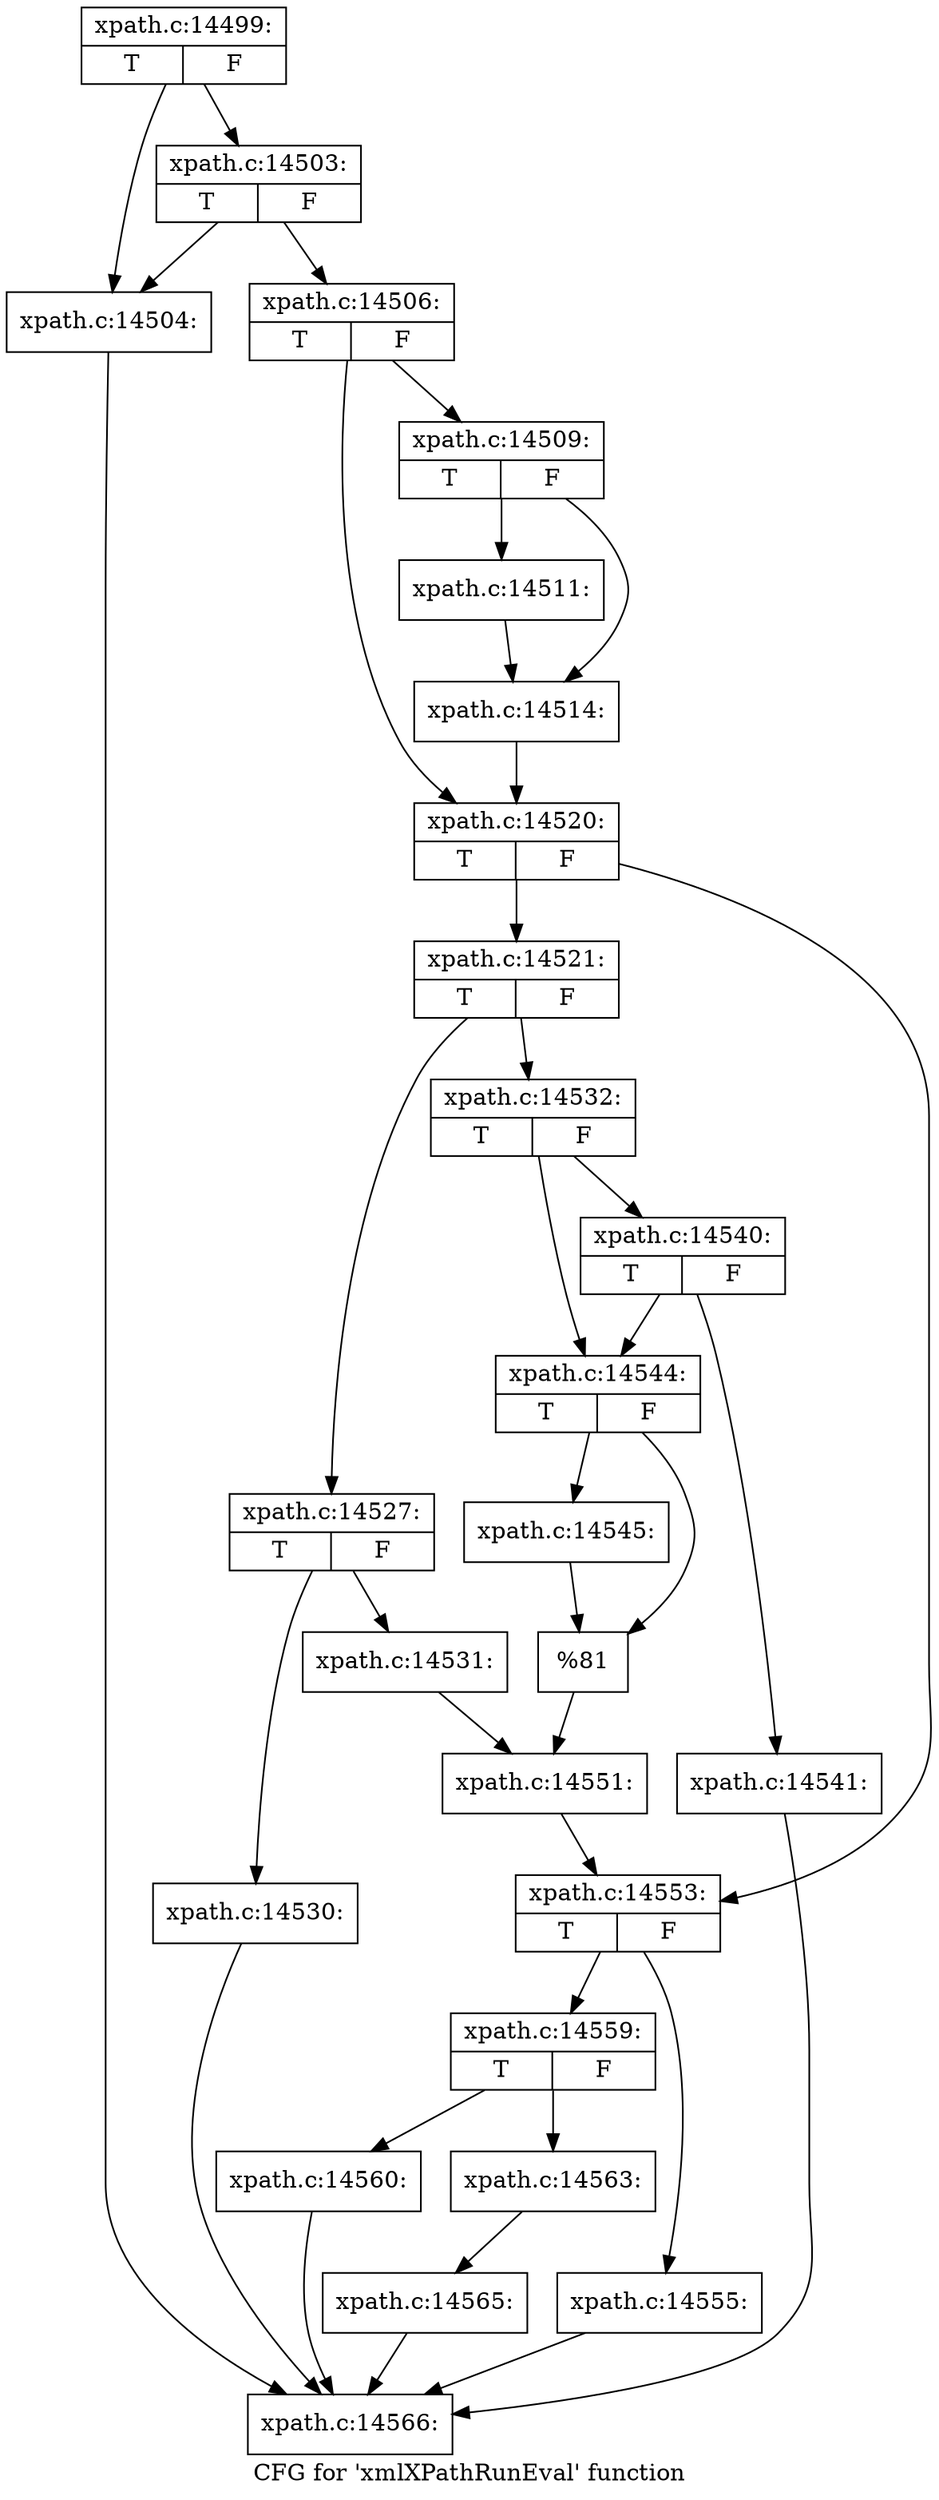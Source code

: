 digraph "CFG for 'xmlXPathRunEval' function" {
	label="CFG for 'xmlXPathRunEval' function";

	Node0x4b70bc0 [shape=record,label="{xpath.c:14499:|{<s0>T|<s1>F}}"];
	Node0x4b70bc0 -> Node0x4b74d00;
	Node0x4b70bc0 -> Node0x4b74da0;
	Node0x4b74da0 [shape=record,label="{xpath.c:14503:|{<s0>T|<s1>F}}"];
	Node0x4b74da0 -> Node0x4b74d00;
	Node0x4b74da0 -> Node0x4b74d50;
	Node0x4b74d00 [shape=record,label="{xpath.c:14504:}"];
	Node0x4b74d00 -> Node0x4b74330;
	Node0x4b74d50 [shape=record,label="{xpath.c:14506:|{<s0>T|<s1>F}}"];
	Node0x4b74d50 -> Node0x4b755f0;
	Node0x4b74d50 -> Node0x4b75640;
	Node0x4b755f0 [shape=record,label="{xpath.c:14509:|{<s0>T|<s1>F}}"];
	Node0x4b755f0 -> Node0x4b75f20;
	Node0x4b755f0 -> Node0x4b75f70;
	Node0x4b75f20 [shape=record,label="{xpath.c:14511:}"];
	Node0x4b75f20 -> Node0x4b75f70;
	Node0x4b75f70 [shape=record,label="{xpath.c:14514:}"];
	Node0x4b75f70 -> Node0x4b75640;
	Node0x4b75640 [shape=record,label="{xpath.c:14520:|{<s0>T|<s1>F}}"];
	Node0x4b75640 -> Node0x4b76c90;
	Node0x4b75640 -> Node0x4b76eb0;
	Node0x4b76c90 [shape=record,label="{xpath.c:14521:|{<s0>T|<s1>F}}"];
	Node0x4b76c90 -> Node0x4f9f120;
	Node0x4b76c90 -> Node0x4f9f1c0;
	Node0x4f9f120 [shape=record,label="{xpath.c:14527:|{<s0>T|<s1>F}}"];
	Node0x4f9f120 -> Node0x4f9fb80;
	Node0x4f9f120 -> Node0x4f9ffe0;
	Node0x4f9fb80 [shape=record,label="{xpath.c:14530:}"];
	Node0x4f9fb80 -> Node0x4b74330;
	Node0x4f9ffe0 [shape=record,label="{xpath.c:14531:}"];
	Node0x4f9ffe0 -> Node0x4f9f170;
	Node0x4f9f1c0 [shape=record,label="{xpath.c:14532:|{<s0>T|<s1>F}}"];
	Node0x4f9f1c0 -> Node0x4fa0f10;
	Node0x4f9f1c0 -> Node0x4fa0ec0;
	Node0x4fa0f10 [shape=record,label="{xpath.c:14540:|{<s0>T|<s1>F}}"];
	Node0x4fa0f10 -> Node0x4fa0e70;
	Node0x4fa0f10 -> Node0x4fa0ec0;
	Node0x4fa0e70 [shape=record,label="{xpath.c:14541:}"];
	Node0x4fa0e70 -> Node0x4b74330;
	Node0x4fa0ec0 [shape=record,label="{xpath.c:14544:|{<s0>T|<s1>F}}"];
	Node0x4fa0ec0 -> Node0x4fa1870;
	Node0x4fa0ec0 -> Node0x4fa18c0;
	Node0x4fa1870 [shape=record,label="{xpath.c:14545:}"];
	Node0x4fa1870 -> Node0x4fa18c0;
	Node0x4fa18c0 [shape=record,label="{%81}"];
	Node0x4fa18c0 -> Node0x4f9f170;
	Node0x4f9f170 [shape=record,label="{xpath.c:14551:}"];
	Node0x4f9f170 -> Node0x4b76eb0;
	Node0x4b76eb0 [shape=record,label="{xpath.c:14553:|{<s0>T|<s1>F}}"];
	Node0x4b76eb0 -> Node0x4fa2370;
	Node0x4b76eb0 -> Node0x4fa23c0;
	Node0x4fa2370 [shape=record,label="{xpath.c:14555:}"];
	Node0x4fa2370 -> Node0x4b74330;
	Node0x4fa23c0 [shape=record,label="{xpath.c:14559:|{<s0>T|<s1>F}}"];
	Node0x4fa23c0 -> Node0x4fa2e50;
	Node0x4fa23c0 -> Node0x4fa2ef0;
	Node0x4fa2e50 [shape=record,label="{xpath.c:14560:}"];
	Node0x4fa2e50 -> Node0x4b74330;
	Node0x4fa2ef0 [shape=record,label="{xpath.c:14563:}"];
	Node0x4fa2ef0 -> Node0x4fa2ea0;
	Node0x4fa2ea0 [shape=record,label="{xpath.c:14565:}"];
	Node0x4fa2ea0 -> Node0x4b74330;
	Node0x4b74330 [shape=record,label="{xpath.c:14566:}"];
}
